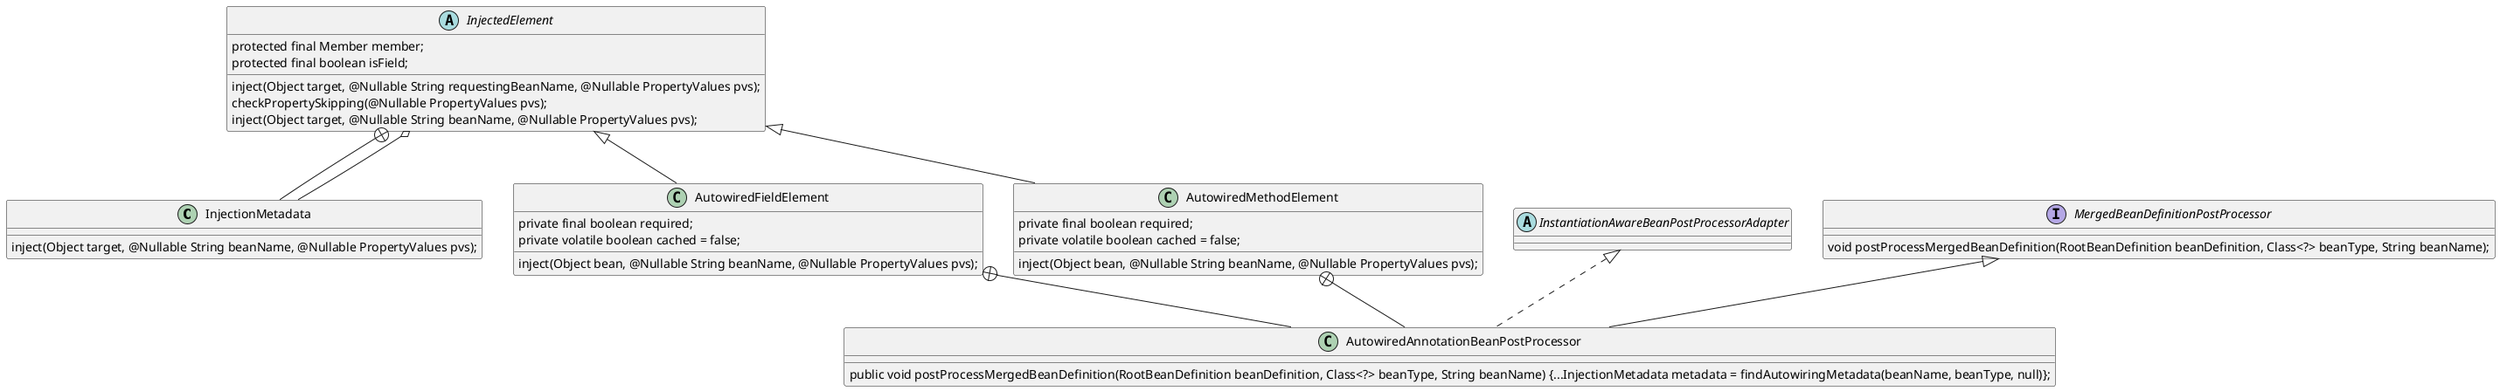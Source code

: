 @startuml

class InjectionMetadata{
 inject(Object target, @Nullable String beanName, @Nullable PropertyValues pvs);
}

abstract class InjectedElement{
   protected final Member member;
   protected final boolean isField;
   inject(Object target, @Nullable String requestingBeanName, @Nullable PropertyValues pvs);
   checkPropertySkipping(@Nullable PropertyValues pvs);
   inject(Object target, @Nullable String beanName, @Nullable PropertyValues pvs);
}

InjectedElement +-- InjectionMetadata
InjectedElement o-- InjectionMetadata

abstract class InstantiationAwareBeanPostProcessorAdapter{

}
interface MergedBeanDefinitionPostProcessor{
void postProcessMergedBeanDefinition(RootBeanDefinition beanDefinition, Class<?> beanType, String beanName);
}


class AutowiredFieldElement{
		private final boolean required;
		private volatile boolean cached = false;
		inject(Object bean, @Nullable String beanName, @Nullable PropertyValues pvs);
}
class AutowiredAnnotationBeanPostProcessor{
	public void postProcessMergedBeanDefinition(RootBeanDefinition beanDefinition, Class<?> beanType, String beanName) {...InjectionMetadata metadata = findAutowiringMetadata(beanName, beanType, null)};
}
AutowiredFieldElement +-- AutowiredAnnotationBeanPostProcessor
InjectedElement <|-- AutowiredFieldElement

class AutowiredMethodElement{
		private final boolean required;
		private volatile boolean cached = false;
		inject(Object bean, @Nullable String beanName, @Nullable PropertyValues pvs);
}
InjectedElement <|-- AutowiredMethodElement
AutowiredMethodElement +-- AutowiredAnnotationBeanPostProcessor

MergedBeanDefinitionPostProcessor <|-- AutowiredAnnotationBeanPostProcessor
InstantiationAwareBeanPostProcessorAdapter <|..  AutowiredAnnotationBeanPostProcessor


@enduml